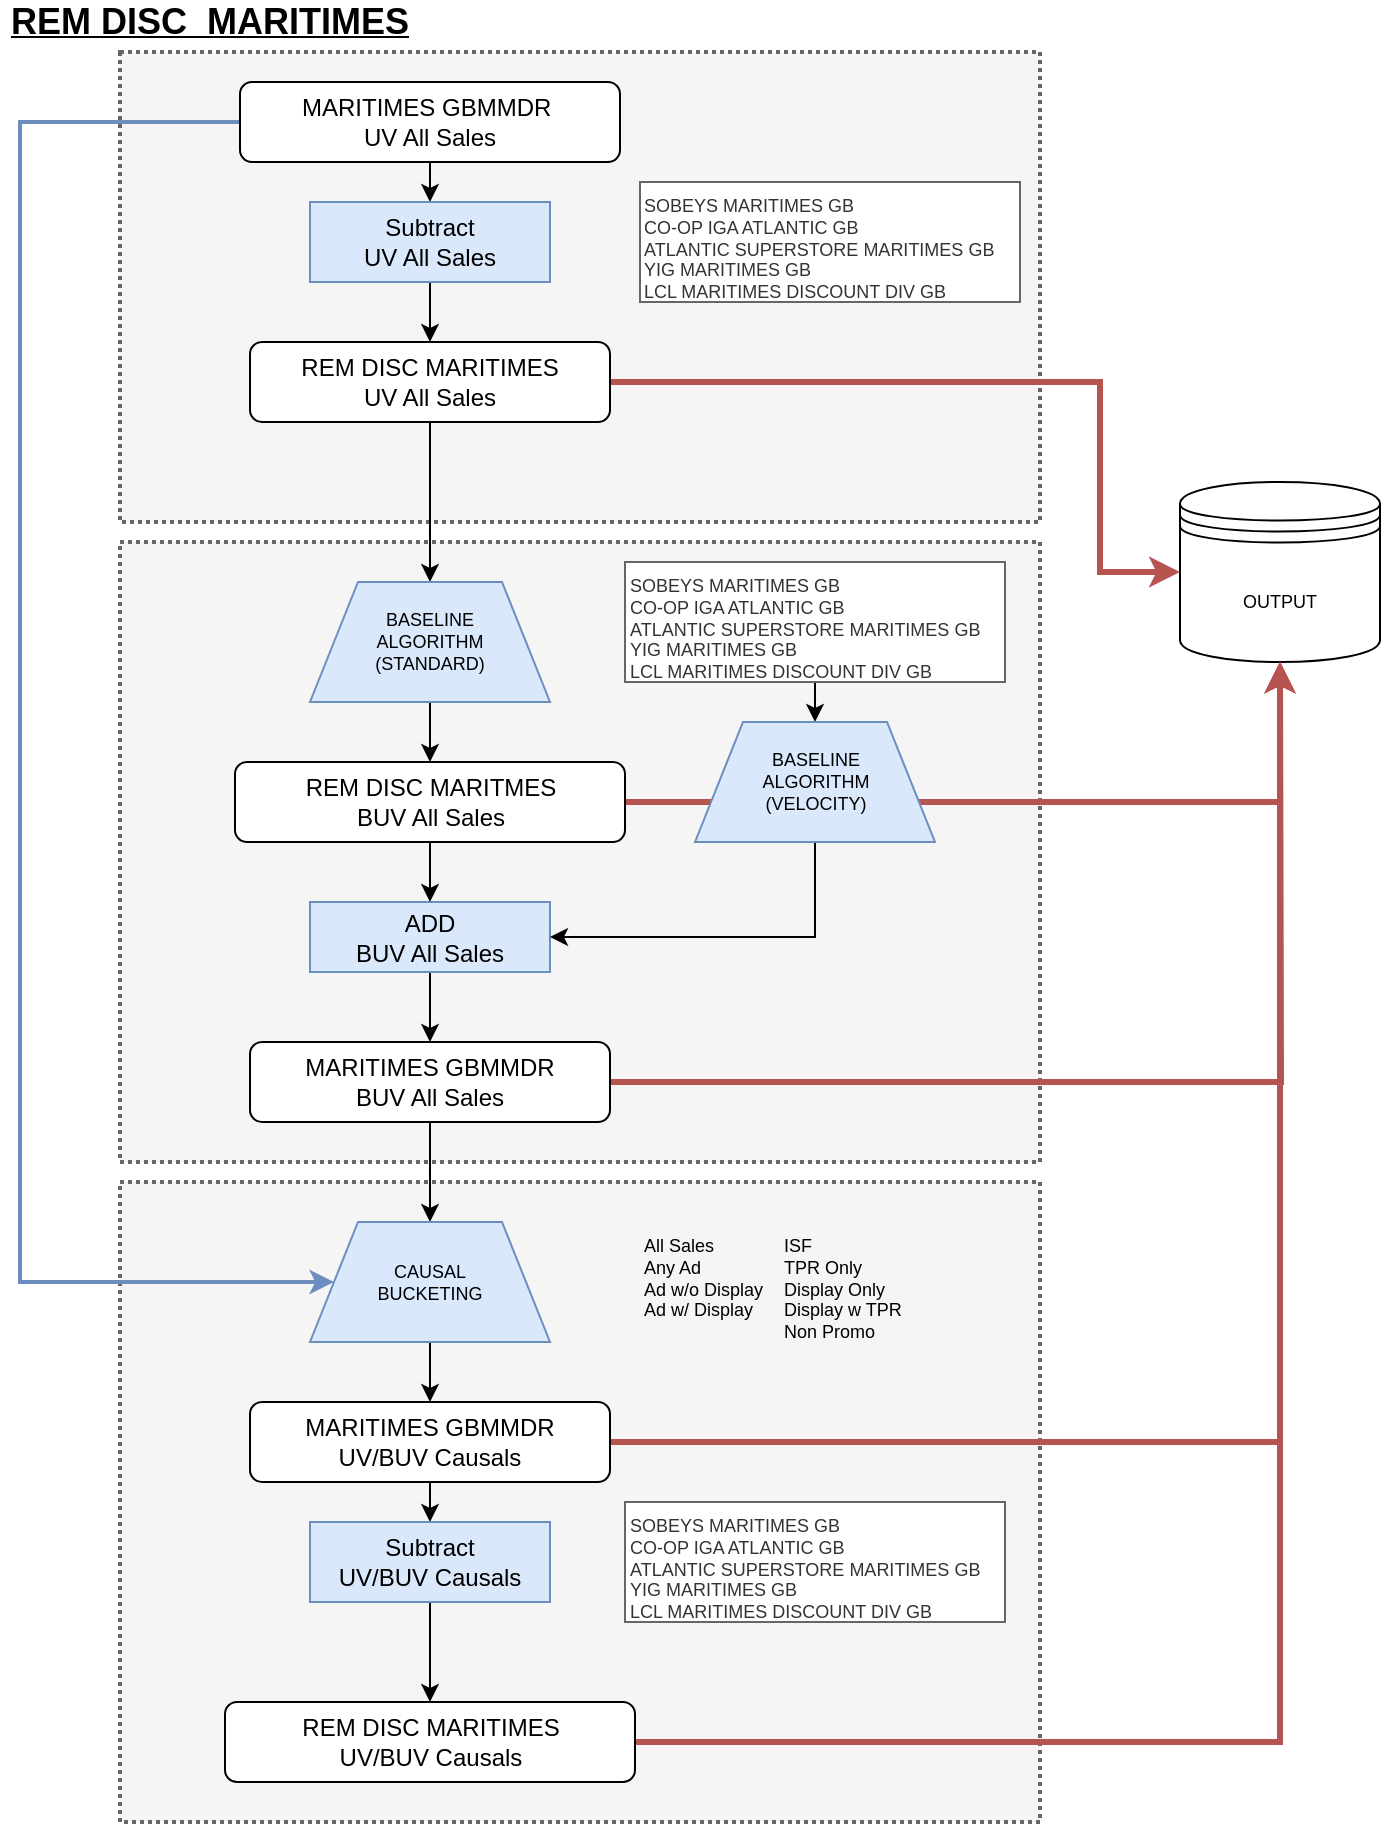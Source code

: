 <mxfile version="12.6.5" type="github"><diagram id="C5RBs43oDa-KdzZeNtuy" name="Page-1"><mxGraphModel dx="1422" dy="723" grid="1" gridSize="10" guides="1" tooltips="1" connect="1" arrows="1" fold="1" page="1" pageScale="1" pageWidth="827" pageHeight="1169" math="0" shadow="0"><root><mxCell id="WIyWlLk6GJQsqaUBKTNV-0"/><mxCell id="WIyWlLk6GJQsqaUBKTNV-1" parent="WIyWlLk6GJQsqaUBKTNV-0"/><mxCell id="SKU98DOzxrKn4Hus-k4E-80" value="" style="rounded=0;whiteSpace=wrap;html=1;fontSize=12;align=center;fillColor=#f5f5f5;strokeColor=#666666;fontColor=#333333;dashed=1;dashPattern=1 1;strokeWidth=2;" vertex="1" parent="WIyWlLk6GJQsqaUBKTNV-1"><mxGeometry x="100" y="610" width="460" height="320" as="geometry"/></mxCell><mxCell id="SKU98DOzxrKn4Hus-k4E-79" value="" style="rounded=0;whiteSpace=wrap;html=1;fontSize=12;align=center;fillColor=#f5f5f5;strokeColor=#666666;fontColor=#333333;dashed=1;dashPattern=1 1;strokeWidth=2;" vertex="1" parent="WIyWlLk6GJQsqaUBKTNV-1"><mxGeometry x="100" y="45" width="460" height="235" as="geometry"/></mxCell><mxCell id="SKU98DOzxrKn4Hus-k4E-78" value="" style="rounded=0;whiteSpace=wrap;html=1;fontSize=12;align=center;fillColor=#f5f5f5;strokeColor=#666666;fontColor=#333333;dashed=1;dashPattern=1 1;strokeWidth=2;" vertex="1" parent="WIyWlLk6GJQsqaUBKTNV-1"><mxGeometry x="100" y="290" width="460" height="310" as="geometry"/></mxCell><mxCell id="SKU98DOzxrKn4Hus-k4E-22" style="edgeStyle=orthogonalEdgeStyle;rounded=0;orthogonalLoop=1;jettySize=auto;html=1;exitX=0.5;exitY=1;exitDx=0;exitDy=0;entryX=0.5;entryY=0;entryDx=0;entryDy=0;" edge="1" parent="WIyWlLk6GJQsqaUBKTNV-1" source="WIyWlLk6GJQsqaUBKTNV-3" target="SKU98DOzxrKn4Hus-k4E-19"><mxGeometry relative="1" as="geometry"/></mxCell><mxCell id="SKU98DOzxrKn4Hus-k4E-63" style="edgeStyle=orthogonalEdgeStyle;rounded=0;orthogonalLoop=1;jettySize=auto;html=1;exitX=0;exitY=0.5;exitDx=0;exitDy=0;fontSize=12;entryX=0;entryY=0.5;entryDx=0;entryDy=0;fillColor=#dae8fc;strokeColor=#6c8ebf;strokeWidth=2;" edge="1" parent="WIyWlLk6GJQsqaUBKTNV-1" source="WIyWlLk6GJQsqaUBKTNV-3" target="SKU98DOzxrKn4Hus-k4E-52"><mxGeometry relative="1" as="geometry"><mxPoint x="110" y="660" as="targetPoint"/><Array as="points"><mxPoint x="50" y="80"/><mxPoint x="50" y="660"/></Array></mxGeometry></mxCell><mxCell id="WIyWlLk6GJQsqaUBKTNV-3" value="&lt;div&gt;&lt;span&gt;MARITIMES GBMMDR&amp;nbsp;&lt;/span&gt;&lt;/div&gt;&lt;div&gt;&lt;span&gt;UV All Sales&lt;/span&gt;&lt;/div&gt;" style="rounded=1;whiteSpace=wrap;html=1;fontSize=12;glass=0;strokeWidth=1;shadow=0;align=center;" parent="WIyWlLk6GJQsqaUBKTNV-1" vertex="1"><mxGeometry x="160" y="60" width="190" height="40" as="geometry"/></mxCell><mxCell id="SKU98DOzxrKn4Hus-k4E-13" value="&lt;span style=&quot;font-size: 18px&quot;&gt;&lt;b&gt;&lt;u&gt;REM DISC&amp;nbsp; MARITIMES&lt;/u&gt;&lt;/b&gt;&lt;/span&gt;" style="text;html=1;strokeColor=none;fillColor=none;align=center;verticalAlign=middle;whiteSpace=wrap;rounded=0;" vertex="1" parent="WIyWlLk6GJQsqaUBKTNV-1"><mxGeometry x="40" y="20" width="210" height="20" as="geometry"/></mxCell><mxCell id="SKU98DOzxrKn4Hus-k4E-32" style="edgeStyle=orthogonalEdgeStyle;rounded=0;orthogonalLoop=1;jettySize=auto;html=1;exitX=0.5;exitY=1;exitDx=0;exitDy=0;entryX=0.5;entryY=0;entryDx=0;entryDy=0;fontSize=9;" edge="1" parent="WIyWlLk6GJQsqaUBKTNV-1" source="SKU98DOzxrKn4Hus-k4E-19" target="SKU98DOzxrKn4Hus-k4E-24"><mxGeometry relative="1" as="geometry"/></mxCell><mxCell id="SKU98DOzxrKn4Hus-k4E-19" value="Subtract &lt;br&gt;UV All Sales" style="rounded=0;whiteSpace=wrap;html=1;fillColor=#dae8fc;strokeColor=#6c8ebf;" vertex="1" parent="WIyWlLk6GJQsqaUBKTNV-1"><mxGeometry x="195" y="120" width="120" height="40" as="geometry"/></mxCell><mxCell id="SKU98DOzxrKn4Hus-k4E-36" style="edgeStyle=orthogonalEdgeStyle;rounded=0;orthogonalLoop=1;jettySize=auto;html=1;exitX=1;exitY=0.5;exitDx=0;exitDy=0;entryX=0;entryY=0.5;entryDx=0;entryDy=0;fontSize=9;fillColor=#f8cecc;strokeColor=#b85450;strokeWidth=3;" edge="1" parent="WIyWlLk6GJQsqaUBKTNV-1" source="SKU98DOzxrKn4Hus-k4E-24" target="SKU98DOzxrKn4Hus-k4E-35"><mxGeometry relative="1" as="geometry"><Array as="points"><mxPoint x="590" y="210"/><mxPoint x="590" y="305"/></Array></mxGeometry></mxCell><mxCell id="SKU98DOzxrKn4Hus-k4E-38" style="edgeStyle=orthogonalEdgeStyle;rounded=0;orthogonalLoop=1;jettySize=auto;html=1;exitX=0.5;exitY=1;exitDx=0;exitDy=0;entryX=0.5;entryY=0;entryDx=0;entryDy=0;fontSize=9;" edge="1" parent="WIyWlLk6GJQsqaUBKTNV-1" source="SKU98DOzxrKn4Hus-k4E-24" target="SKU98DOzxrKn4Hus-k4E-37"><mxGeometry relative="1" as="geometry"/></mxCell><mxCell id="SKU98DOzxrKn4Hus-k4E-24" value="REM DISC MARITIMES &lt;br&gt;UV All Sales" style="rounded=1;whiteSpace=wrap;html=1;" vertex="1" parent="WIyWlLk6GJQsqaUBKTNV-1"><mxGeometry x="165" y="190" width="180" height="40" as="geometry"/></mxCell><mxCell id="SKU98DOzxrKn4Hus-k4E-27" value="SOBEYS MARITIMES GB&lt;br style=&quot;font-size: 9px;&quot;&gt;  CO-OP IGA ATLANTIC GB&lt;br style=&quot;font-size: 9px;&quot;&gt;  ATLANTIC SUPERSTORE MARITIMES GB&lt;br style=&quot;font-size: 9px;&quot;&gt;  YIG MARITIMES GB&lt;br style=&quot;font-size: 9px;&quot;&gt;  LCL MARITIMES DISCOUNT DIV GB" style="text;html=1;fontSize=9;fillColor=#FFFFFF;strokeColor=#666666;fontColor=#333333;" vertex="1" parent="WIyWlLk6GJQsqaUBKTNV-1"><mxGeometry x="360" y="110" width="190" height="60" as="geometry"/></mxCell><mxCell id="SKU98DOzxrKn4Hus-k4E-35" value="OUTPUT" style="shape=datastore;whiteSpace=wrap;html=1;rounded=0;fontSize=9;" vertex="1" parent="WIyWlLk6GJQsqaUBKTNV-1"><mxGeometry x="630" y="260" width="100" height="90" as="geometry"/></mxCell><mxCell id="SKU98DOzxrKn4Hus-k4E-44" style="edgeStyle=orthogonalEdgeStyle;rounded=0;orthogonalLoop=1;jettySize=auto;html=1;exitX=0.5;exitY=1;exitDx=0;exitDy=0;entryX=0.5;entryY=0;entryDx=0;entryDy=0;fontSize=9;" edge="1" parent="WIyWlLk6GJQsqaUBKTNV-1" source="SKU98DOzxrKn4Hus-k4E-37" target="SKU98DOzxrKn4Hus-k4E-43"><mxGeometry relative="1" as="geometry"/></mxCell><mxCell id="SKU98DOzxrKn4Hus-k4E-37" value="BASELINE &lt;br&gt;ALGORITHM&lt;br&gt;(STANDARD)" style="shape=trapezoid;perimeter=trapezoidPerimeter;whiteSpace=wrap;html=1;rounded=0;fontSize=9;fillColor=#dae8fc;strokeColor=#6c8ebf;" vertex="1" parent="WIyWlLk6GJQsqaUBKTNV-1"><mxGeometry x="195" y="310" width="120" height="60" as="geometry"/></mxCell><mxCell id="SKU98DOzxrKn4Hus-k4E-50" style="edgeStyle=orthogonalEdgeStyle;rounded=0;orthogonalLoop=1;jettySize=auto;html=1;exitX=0.5;exitY=1;exitDx=0;exitDy=0;fontSize=12;" edge="1" parent="WIyWlLk6GJQsqaUBKTNV-1" source="SKU98DOzxrKn4Hus-k4E-40" target="SKU98DOzxrKn4Hus-k4E-49"><mxGeometry relative="1" as="geometry"/></mxCell><mxCell id="SKU98DOzxrKn4Hus-k4E-40" value="ADD &lt;br&gt;BUV All Sales" style="rounded=0;whiteSpace=wrap;html=1;fillColor=#dae8fc;strokeColor=#6c8ebf;" vertex="1" parent="WIyWlLk6GJQsqaUBKTNV-1"><mxGeometry x="195" y="470" width="120" height="35" as="geometry"/></mxCell><mxCell id="SKU98DOzxrKn4Hus-k4E-45" style="edgeStyle=orthogonalEdgeStyle;rounded=0;orthogonalLoop=1;jettySize=auto;html=1;exitX=1;exitY=0.5;exitDx=0;exitDy=0;entryX=0.5;entryY=1;entryDx=0;entryDy=0;fontSize=12;fillColor=#f8cecc;strokeColor=#b85450;strokeWidth=3;" edge="1" parent="WIyWlLk6GJQsqaUBKTNV-1" source="SKU98DOzxrKn4Hus-k4E-43" target="SKU98DOzxrKn4Hus-k4E-35"><mxGeometry relative="1" as="geometry"/></mxCell><mxCell id="SKU98DOzxrKn4Hus-k4E-47" style="edgeStyle=orthogonalEdgeStyle;rounded=0;orthogonalLoop=1;jettySize=auto;html=1;exitX=0.5;exitY=1;exitDx=0;exitDy=0;entryX=0.5;entryY=0;entryDx=0;entryDy=0;fontSize=12;" edge="1" parent="WIyWlLk6GJQsqaUBKTNV-1" source="SKU98DOzxrKn4Hus-k4E-43" target="SKU98DOzxrKn4Hus-k4E-40"><mxGeometry relative="1" as="geometry"/></mxCell><mxCell id="SKU98DOzxrKn4Hus-k4E-43" value="REM DISC MARITMES&lt;br&gt;BUV All Sales" style="rounded=1;whiteSpace=wrap;html=1;fontSize=12;" vertex="1" parent="WIyWlLk6GJQsqaUBKTNV-1"><mxGeometry x="157.5" y="400" width="195" height="40" as="geometry"/></mxCell><mxCell id="SKU98DOzxrKn4Hus-k4E-82" style="edgeStyle=orthogonalEdgeStyle;rounded=0;orthogonalLoop=1;jettySize=auto;html=1;exitX=0.5;exitY=1;exitDx=0;exitDy=0;entryX=0.5;entryY=0;entryDx=0;entryDy=0;strokeWidth=1;fontSize=12;" edge="1" parent="WIyWlLk6GJQsqaUBKTNV-1" source="SKU98DOzxrKn4Hus-k4E-46" target="SKU98DOzxrKn4Hus-k4E-81"><mxGeometry relative="1" as="geometry"/></mxCell><mxCell id="SKU98DOzxrKn4Hus-k4E-46" value="SOBEYS MARITIMES GB&lt;br style=&quot;font-size: 9px&quot;&gt;  CO-OP IGA ATLANTIC GB&lt;br style=&quot;font-size: 9px&quot;&gt;  ATLANTIC SUPERSTORE MARITIMES GB&lt;br style=&quot;font-size: 9px&quot;&gt;  YIG MARITIMES GB&lt;br style=&quot;font-size: 9px&quot;&gt;  LCL MARITIMES DISCOUNT DIV GB" style="text;html=1;fontSize=9;fillColor=#FFFFFF;strokeColor=#666666;fontColor=#333333;" vertex="1" parent="WIyWlLk6GJQsqaUBKTNV-1"><mxGeometry x="352.5" y="300" width="190" height="60" as="geometry"/></mxCell><mxCell id="SKU98DOzxrKn4Hus-k4E-51" style="edgeStyle=orthogonalEdgeStyle;rounded=0;orthogonalLoop=1;jettySize=auto;html=1;exitX=1;exitY=0.5;exitDx=0;exitDy=0;fontSize=12;fillColor=#f8cecc;strokeColor=#b85450;strokeWidth=3;" edge="1" parent="WIyWlLk6GJQsqaUBKTNV-1" source="SKU98DOzxrKn4Hus-k4E-49"><mxGeometry relative="1" as="geometry"><mxPoint x="680" y="350" as="targetPoint"/></mxGeometry></mxCell><mxCell id="SKU98DOzxrKn4Hus-k4E-53" style="edgeStyle=orthogonalEdgeStyle;rounded=0;orthogonalLoop=1;jettySize=auto;html=1;exitX=0.5;exitY=1;exitDx=0;exitDy=0;entryX=0.5;entryY=0;entryDx=0;entryDy=0;fontSize=12;" edge="1" parent="WIyWlLk6GJQsqaUBKTNV-1" source="SKU98DOzxrKn4Hus-k4E-49" target="SKU98DOzxrKn4Hus-k4E-52"><mxGeometry relative="1" as="geometry"/></mxCell><mxCell id="SKU98DOzxrKn4Hus-k4E-49" value="MARITIMES GBMMDR&lt;br&gt;BUV All Sales" style="rounded=1;whiteSpace=wrap;html=1;" vertex="1" parent="WIyWlLk6GJQsqaUBKTNV-1"><mxGeometry x="165" y="540" width="180" height="40" as="geometry"/></mxCell><mxCell id="SKU98DOzxrKn4Hus-k4E-70" style="edgeStyle=orthogonalEdgeStyle;rounded=0;orthogonalLoop=1;jettySize=auto;html=1;exitX=0.5;exitY=1;exitDx=0;exitDy=0;entryX=0.5;entryY=0;entryDx=0;entryDy=0;strokeWidth=1;fontSize=12;" edge="1" parent="WIyWlLk6GJQsqaUBKTNV-1" source="SKU98DOzxrKn4Hus-k4E-52" target="SKU98DOzxrKn4Hus-k4E-59"><mxGeometry relative="1" as="geometry"/></mxCell><mxCell id="SKU98DOzxrKn4Hus-k4E-52" value="CAUSAL &lt;br&gt;BUCKETING" style="shape=trapezoid;perimeter=trapezoidPerimeter;whiteSpace=wrap;html=1;rounded=0;fontSize=9;fillColor=#dae8fc;strokeColor=#6c8ebf;" vertex="1" parent="WIyWlLk6GJQsqaUBKTNV-1"><mxGeometry x="195" y="630" width="120" height="60" as="geometry"/></mxCell><mxCell id="SKU98DOzxrKn4Hus-k4E-54" value="All Sales&lt;br&gt;Any Ad&lt;br&gt;Ad w/o Display&lt;br&gt;Ad w/ Display&lt;br&gt;" style="text;html=1;fontSize=9;" vertex="1" parent="WIyWlLk6GJQsqaUBKTNV-1"><mxGeometry x="360" y="630" width="70" height="50" as="geometry"/></mxCell><mxCell id="SKU98DOzxrKn4Hus-k4E-55" value="ISF&lt;br&gt;TPR Only&lt;br&gt;Display Only&lt;br&gt;Display w TPR&lt;br&gt;Non Promo" style="text;html=1;fontSize=9;" vertex="1" parent="WIyWlLk6GJQsqaUBKTNV-1"><mxGeometry x="430" y="630" width="80" height="60" as="geometry"/></mxCell><mxCell id="SKU98DOzxrKn4Hus-k4E-71" style="edgeStyle=orthogonalEdgeStyle;rounded=0;orthogonalLoop=1;jettySize=auto;html=1;exitX=1;exitY=0.5;exitDx=0;exitDy=0;entryX=0.5;entryY=1;entryDx=0;entryDy=0;strokeWidth=3;fontSize=12;fillColor=#f8cecc;strokeColor=#b85450;" edge="1" parent="WIyWlLk6GJQsqaUBKTNV-1" source="SKU98DOzxrKn4Hus-k4E-59" target="SKU98DOzxrKn4Hus-k4E-35"><mxGeometry relative="1" as="geometry"/></mxCell><mxCell id="SKU98DOzxrKn4Hus-k4E-72" style="edgeStyle=orthogonalEdgeStyle;rounded=0;orthogonalLoop=1;jettySize=auto;html=1;exitX=0.5;exitY=1;exitDx=0;exitDy=0;entryX=0.5;entryY=0;entryDx=0;entryDy=0;strokeWidth=1;fontSize=12;" edge="1" parent="WIyWlLk6GJQsqaUBKTNV-1" source="SKU98DOzxrKn4Hus-k4E-59" target="SKU98DOzxrKn4Hus-k4E-67"><mxGeometry relative="1" as="geometry"/></mxCell><mxCell id="SKU98DOzxrKn4Hus-k4E-59" value="MARITIMES GBMMDR&lt;br&gt;UV/BUV Causals" style="rounded=1;whiteSpace=wrap;html=1;" vertex="1" parent="WIyWlLk6GJQsqaUBKTNV-1"><mxGeometry x="165" y="720" width="180" height="40" as="geometry"/></mxCell><mxCell id="SKU98DOzxrKn4Hus-k4E-75" style="edgeStyle=orthogonalEdgeStyle;rounded=0;orthogonalLoop=1;jettySize=auto;html=1;exitX=0.5;exitY=1;exitDx=0;exitDy=0;entryX=0.5;entryY=0;entryDx=0;entryDy=0;strokeWidth=1;fontSize=12;" edge="1" parent="WIyWlLk6GJQsqaUBKTNV-1" source="SKU98DOzxrKn4Hus-k4E-67" target="SKU98DOzxrKn4Hus-k4E-74"><mxGeometry relative="1" as="geometry"/></mxCell><mxCell id="SKU98DOzxrKn4Hus-k4E-67" value="Subtract &lt;br&gt;UV/BUV Causals" style="rounded=0;whiteSpace=wrap;html=1;fillColor=#dae8fc;strokeColor=#6c8ebf;" vertex="1" parent="WIyWlLk6GJQsqaUBKTNV-1"><mxGeometry x="195" y="780" width="120" height="40" as="geometry"/></mxCell><mxCell id="SKU98DOzxrKn4Hus-k4E-73" value="SOBEYS MARITIMES GB&lt;br style=&quot;font-size: 9px;&quot;&gt;  CO-OP IGA ATLANTIC GB&lt;br style=&quot;font-size: 9px;&quot;&gt;  ATLANTIC SUPERSTORE MARITIMES GB&lt;br style=&quot;font-size: 9px;&quot;&gt;  YIG MARITIMES GB&lt;br style=&quot;font-size: 9px;&quot;&gt;  LCL MARITIMES DISCOUNT DIV GB" style="text;html=1;fontSize=9;fillColor=#FFFFFF;strokeColor=#666666;fontColor=#333333;" vertex="1" parent="WIyWlLk6GJQsqaUBKTNV-1"><mxGeometry x="352.5" y="770" width="190" height="60" as="geometry"/></mxCell><mxCell id="SKU98DOzxrKn4Hus-k4E-77" style="edgeStyle=orthogonalEdgeStyle;rounded=0;orthogonalLoop=1;jettySize=auto;html=1;exitX=1;exitY=0.5;exitDx=0;exitDy=0;entryX=0.5;entryY=1;entryDx=0;entryDy=0;strokeWidth=3;fontSize=12;fillColor=#f8cecc;strokeColor=#b85450;" edge="1" parent="WIyWlLk6GJQsqaUBKTNV-1" source="SKU98DOzxrKn4Hus-k4E-74" target="SKU98DOzxrKn4Hus-k4E-35"><mxGeometry relative="1" as="geometry"/></mxCell><mxCell id="SKU98DOzxrKn4Hus-k4E-74" value="REM DISC MARITIMES&lt;br&gt;UV/BUV Causals" style="rounded=1;whiteSpace=wrap;html=1;" vertex="1" parent="WIyWlLk6GJQsqaUBKTNV-1"><mxGeometry x="152.5" y="870" width="205" height="40" as="geometry"/></mxCell><mxCell id="SKU98DOzxrKn4Hus-k4E-86" style="edgeStyle=orthogonalEdgeStyle;rounded=0;orthogonalLoop=1;jettySize=auto;html=1;exitX=0.5;exitY=1;exitDx=0;exitDy=0;entryX=1;entryY=0.5;entryDx=0;entryDy=0;strokeWidth=1;fontSize=12;" edge="1" parent="WIyWlLk6GJQsqaUBKTNV-1" source="SKU98DOzxrKn4Hus-k4E-81" target="SKU98DOzxrKn4Hus-k4E-40"><mxGeometry relative="1" as="geometry"/></mxCell><mxCell id="SKU98DOzxrKn4Hus-k4E-81" value="BASELINE &lt;br&gt;ALGORITHM&lt;br&gt;(VELOCITY)" style="shape=trapezoid;perimeter=trapezoidPerimeter;whiteSpace=wrap;html=1;rounded=0;fontSize=9;fillColor=#dae8fc;strokeColor=#6c8ebf;" vertex="1" parent="WIyWlLk6GJQsqaUBKTNV-1"><mxGeometry x="387.5" y="380" width="120" height="60" as="geometry"/></mxCell></root></mxGraphModel></diagram></mxfile>